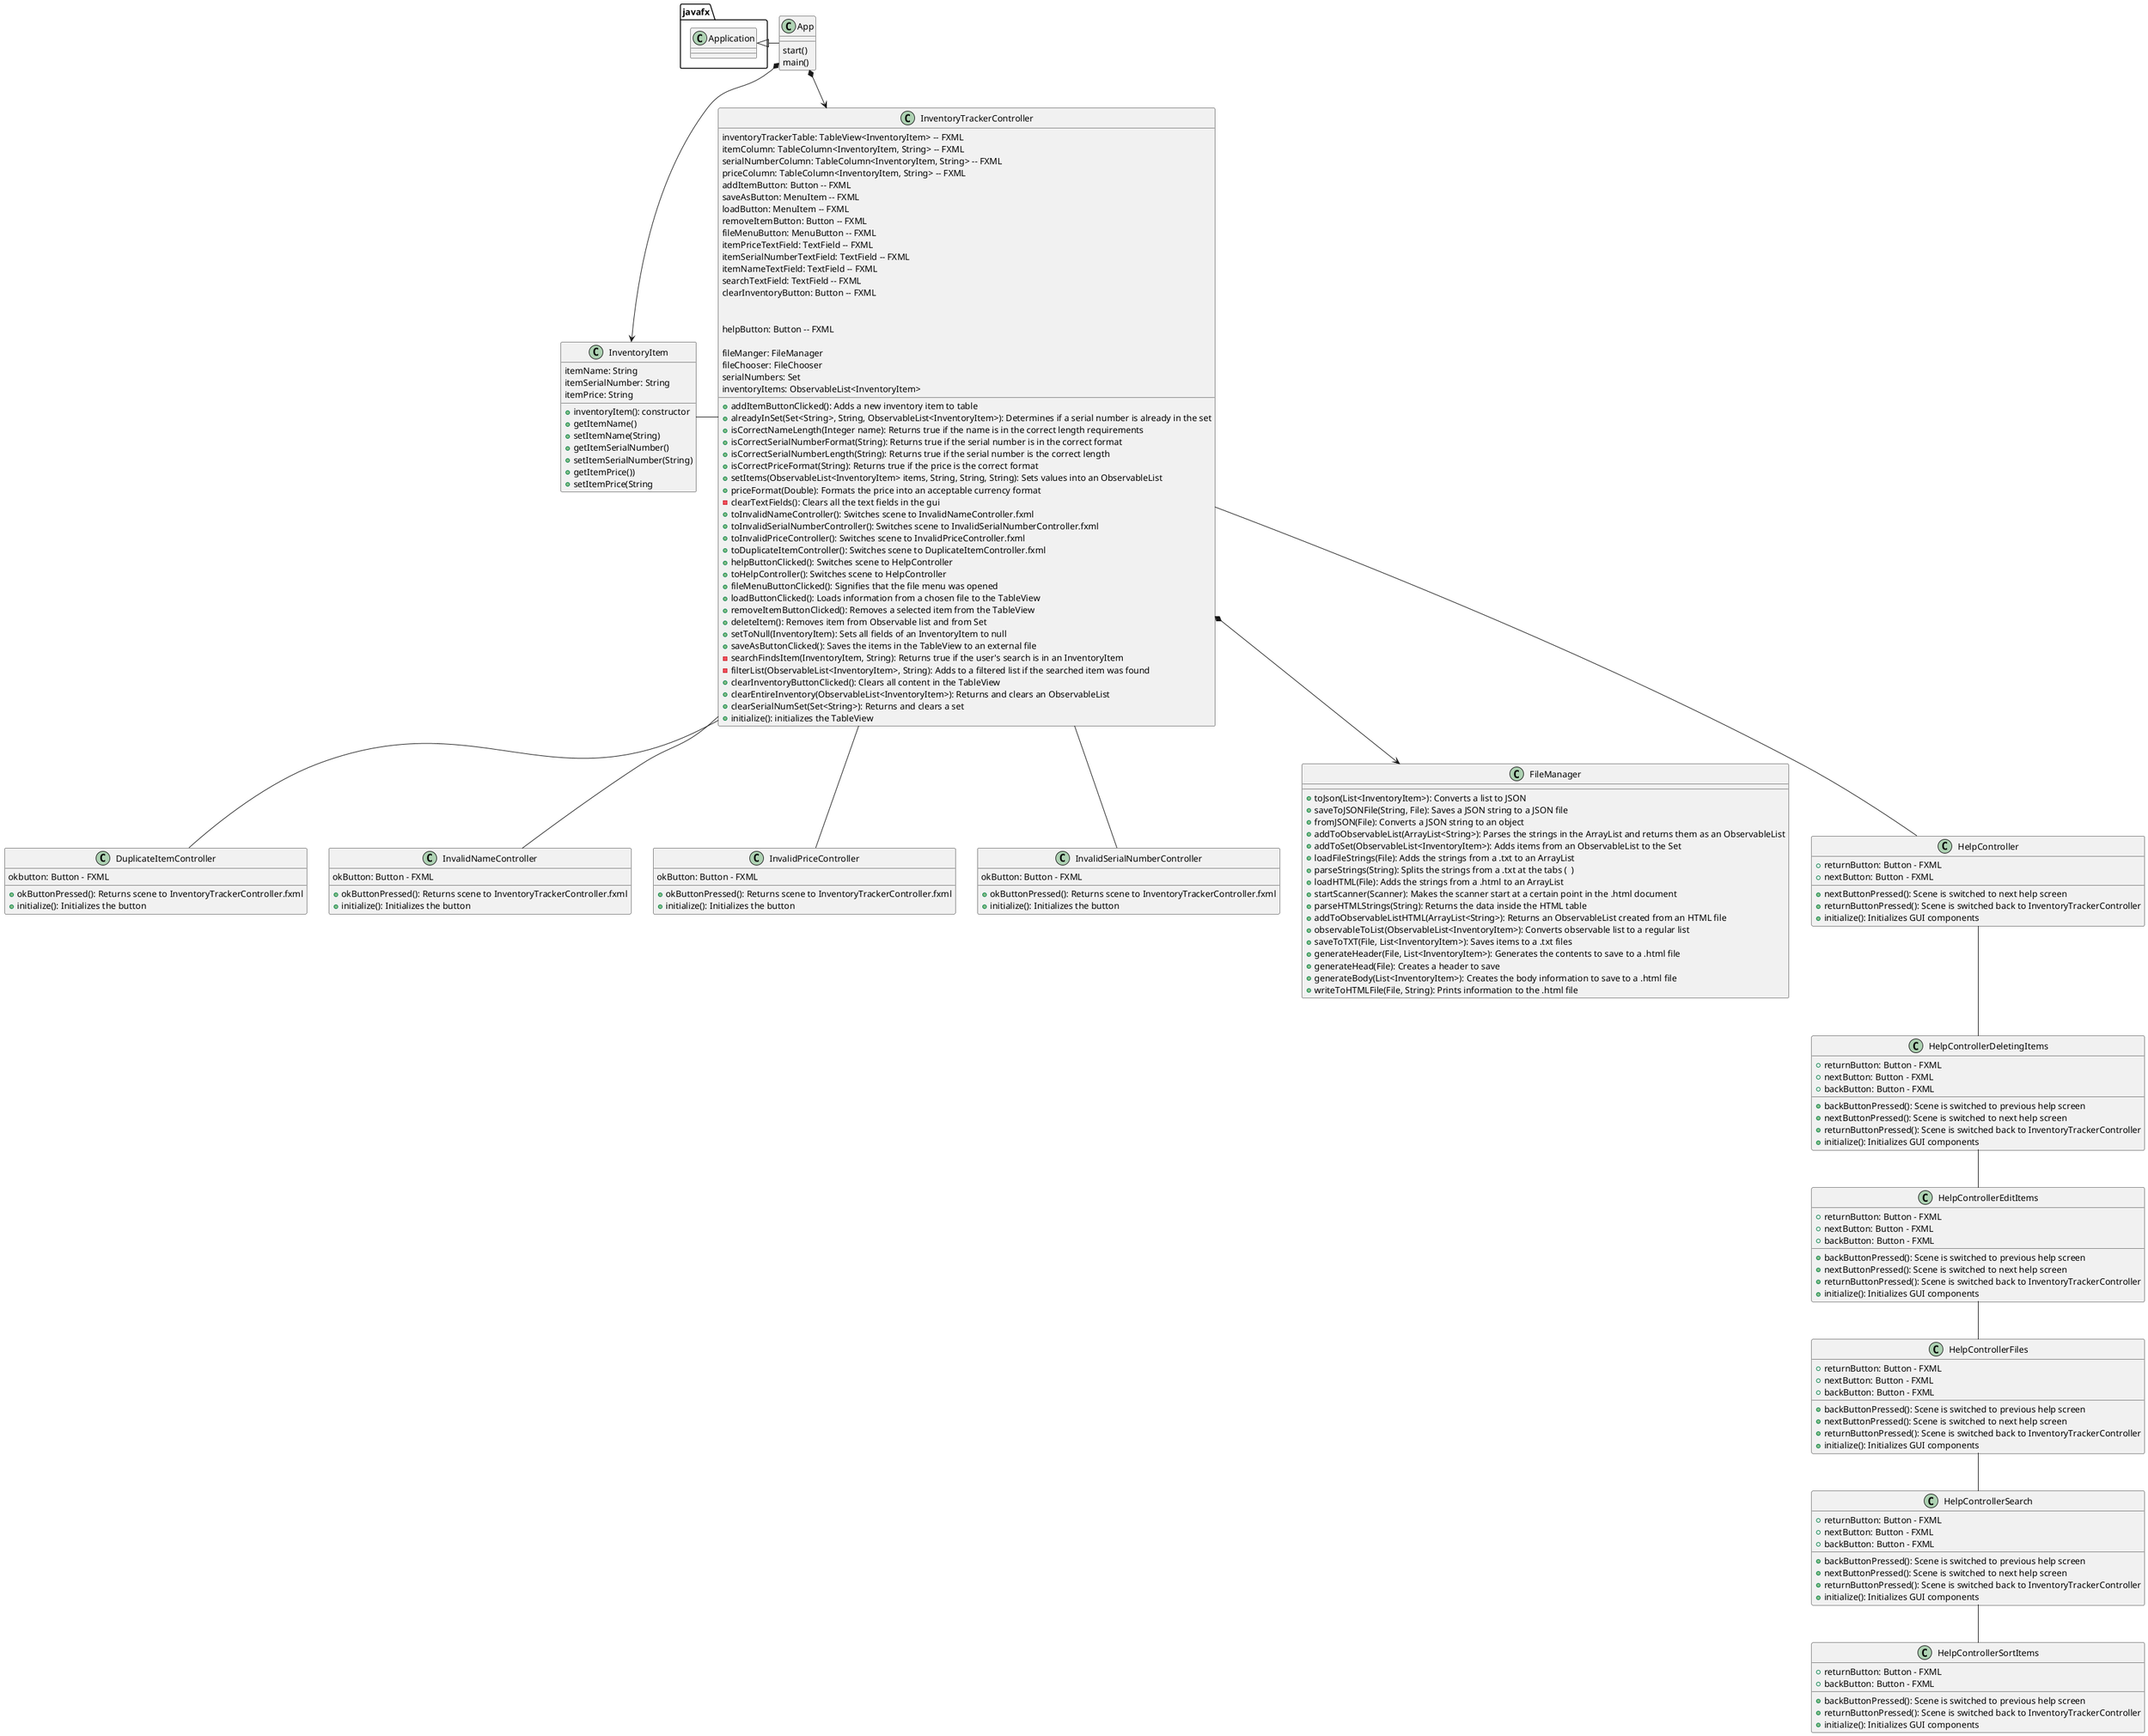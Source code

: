 @startuml
'https://plantuml.com/sequence-diagram

class App {
    start()
    main()
}

class InventoryTrackerController {

    inventoryTrackerTable: TableView<InventoryItem> -- FXML
    itemColumn: TableColumn<InventoryItem, String> -- FXML
    serialNumberColumn: TableColumn<InventoryItem, String> -- FXML
    priceColumn: TableColumn<InventoryItem, String> -- FXML
    addItemButton: Button -- FXML
    saveAsButton: MenuItem -- FXML
    loadButton: MenuItem -- FXML
    removeItemButton: Button -- FXML
    fileMenuButton: MenuButton -- FXML
    itemPriceTextField: TextField -- FXML
    itemSerialNumberTextField: TextField -- FXML
    itemNameTextField: TextField -- FXML
    searchTextField: TextField -- FXML
    clearInventoryButton: Button -- FXML


    helpButton: Button -- FXML

    fileManger: FileManager
    fileChooser: FileChooser
    serialNumbers: Set
    inventoryItems: ObservableList<InventoryItem>

    + addItemButtonClicked(): Adds a new inventory item to table
    + alreadyInSet(Set<String>, String, ObservableList<InventoryItem>): Determines if a serial number is already in the set
    + isCorrectNameLength(Integer name): Returns true if the name is in the correct length requirements
    + isCorrectSerialNumberFormat(String): Returns true if the serial number is in the correct format
    + isCorrectSerialNumberLength(String): Returns true if the serial number is the correct length
    + isCorrectPriceFormat(String): Returns true if the price is the correct format
    + setItems(ObservableList<InventoryItem> items, String, String, String): Sets values into an ObservableList
    + priceFormat(Double): Formats the price into an acceptable currency format
    - clearTextFields(): Clears all the text fields in the gui
    + toInvalidNameController(): Switches scene to InvalidNameController.fxml
    + toInvalidSerialNumberController(): Switches scene to InvalidSerialNumberController.fxml
    + toInvalidPriceController(): Switches scene to InvalidPriceController.fxml
    + toDuplicateItemController(): Switches scene to DuplicateItemController.fxml
    + helpButtonClicked(): Switches scene to HelpController
    + toHelpController(): Switches scene to HelpController
    + fileMenuButtonClicked(): Signifies that the file menu was opened
    + loadButtonClicked(): Loads information from a chosen file to the TableView
    + removeItemButtonClicked(): Removes a selected item from the TableView
    + deleteItem(): Removes item from Observable list and from Set
    + setToNull(InventoryItem): Sets all fields of an InventoryItem to null
    + saveAsButtonClicked(): Saves the items in the TableView to an external file
    - searchFindsItem(InventoryItem, String): Returns true if the user's search is in an InventoryItem
    - filterList(ObservableList<InventoryItem>, String): Adds to a filtered list if the searched item was found
    + clearInventoryButtonClicked(): Clears all content in the TableView
    + clearEntireInventory(ObservableList<InventoryItem>): Returns and clears an ObservableList
    + clearSerialNumSet(Set<String>): Returns and clears a set
    + initialize(): initializes the TableView
}

class InventoryItem {
    itemName: String
    itemSerialNumber: String
    itemPrice: String

    + inventoryItem(): constructor
    + getItemName()
    + setItemName(String)
    + getItemSerialNumber()
    + setItemSerialNumber(String)
    + getItemPrice())
    + setItemPrice(String
}

class DuplicateItemController {
    okbutton: Button - FXML

    + okButtonPressed(): Returns scene to InventoryTrackerController.fxml
    + initialize(): Initializes the button
}

class InvalidNameController {
    okButton: Button - FXML

    + okButtonPressed(): Returns scene to InventoryTrackerController.fxml
    + initialize(): Initializes the button
}

class InvalidPriceController {
    okButton: Button - FXML

    + okButtonPressed(): Returns scene to InventoryTrackerController.fxml
    + initialize(): Initializes the button
}

class InvalidSerialNumberController {
    okButton: Button - FXML

    + okButtonPressed(): Returns scene to InventoryTrackerController.fxml
    + initialize(): Initializes the button
}

class FileManager {
    + toJson(List<InventoryItem>): Converts a list to JSON
    + saveToJSONFile(String, File): Saves a JSON string to a JSON file
    + fromJSON(File): Converts a JSON string to an object
    + addToObservableList(ArrayList<String>): Parses the strings in the ArrayList and returns them as an ObservableList
    + addToSet(ObservableList<InventoryItem>): Adds items from an ObservableList to the Set
    + loadFileStrings(File): Adds the strings from a .txt to an ArrayList
    + parseStrings(String): Splits the strings from a .txt at the tabs (\t)
    + loadHTML(File): Adds the strings from a .html to an ArrayList
    + startScanner(Scanner): Makes the scanner start at a certain point in the .html document
    + parseHTMLStrings(String): Returns the data inside the HTML table
    + addToObservableListHTML(ArrayList<String>): Returns an ObservableList created from an HTML file
    + observableToList(ObservableList<InventoryItem>): Converts observable list to a regular list
    + saveToTXT(File, List<InventoryItem>): Saves items to a .txt files
    + generateHeader(File, List<InventoryItem>): Generates the contents to save to a .html file
    + generateHead(File): Creates a header to save
    + generateBody(List<InventoryItem>): Creates the body information to save to a .html file
    + writeToHTMLFile(File, String): Prints information to the .html file
}

class HelpController {
    + returnButton: Button - FXML
    + nextButton: Button - FXML

    + nextButtonPressed(): Scene is switched to next help screen
    + returnButtonPressed(): Scene is switched back to InventoryTrackerController
    + initialize(): Initializes GUI components
}

class HelpControllerDeletingItems {
    + returnButton: Button - FXML
    + nextButton: Button - FXML
    + backButton: Button - FXML

    + backButtonPressed(): Scene is switched to previous help screen
    + nextButtonPressed(): Scene is switched to next help screen
    + returnButtonPressed(): Scene is switched back to InventoryTrackerController
    + initialize(): Initializes GUI components
}

class HelpControllerEditItems {
    + returnButton: Button - FXML
    + nextButton: Button - FXML
    + backButton: Button - FXML

    + backButtonPressed(): Scene is switched to previous help screen
    + nextButtonPressed(): Scene is switched to next help screen
    + returnButtonPressed(): Scene is switched back to InventoryTrackerController
    + initialize(): Initializes GUI components
}

class HelpControllerFiles {
    + returnButton: Button - FXML
    + nextButton: Button - FXML
    + backButton: Button - FXML

    + backButtonPressed(): Scene is switched to previous help screen
    + nextButtonPressed(): Scene is switched to next help screen
    + returnButtonPressed(): Scene is switched back to InventoryTrackerController
    + initialize(): Initializes GUI components
}

class HelpControllerSearch {
    + returnButton: Button - FXML
    + nextButton: Button - FXML
    + backButton: Button - FXML

    + backButtonPressed(): Scene is switched to previous help screen
    + nextButtonPressed(): Scene is switched to next help screen
    + returnButtonPressed(): Scene is switched back to InventoryTrackerController
    + initialize(): Initializes GUI components
}

class HelpControllerSortItems {
    + returnButton: Button - FXML
    + backButton: Button - FXML

    + backButtonPressed(): Scene is switched to previous help screen
    + returnButtonPressed(): Scene is switched back to InventoryTrackerController
    + initialize(): Initializes GUI components
}

javafx.Application <|- App
App *--> InventoryTrackerController
App *--> InventoryItem
InventoryItem - InventoryTrackerController
InventoryTrackerController -- DuplicateItemController
InventoryTrackerController -- InvalidNameController
InventoryTrackerController -- InvalidSerialNumberController
InventoryTrackerController -- InvalidPriceController
InventoryTrackerController -- HelpController
HelpController -- HelpControllerDeletingItems
HelpControllerDeletingItems -- HelpControllerEditItems
HelpControllerEditItems -- HelpControllerFiles
HelpControllerFiles -- HelpControllerSearch
HelpControllerSearch -- HelpControllerSortItems
InventoryTrackerController *--> FileManager

@enduml